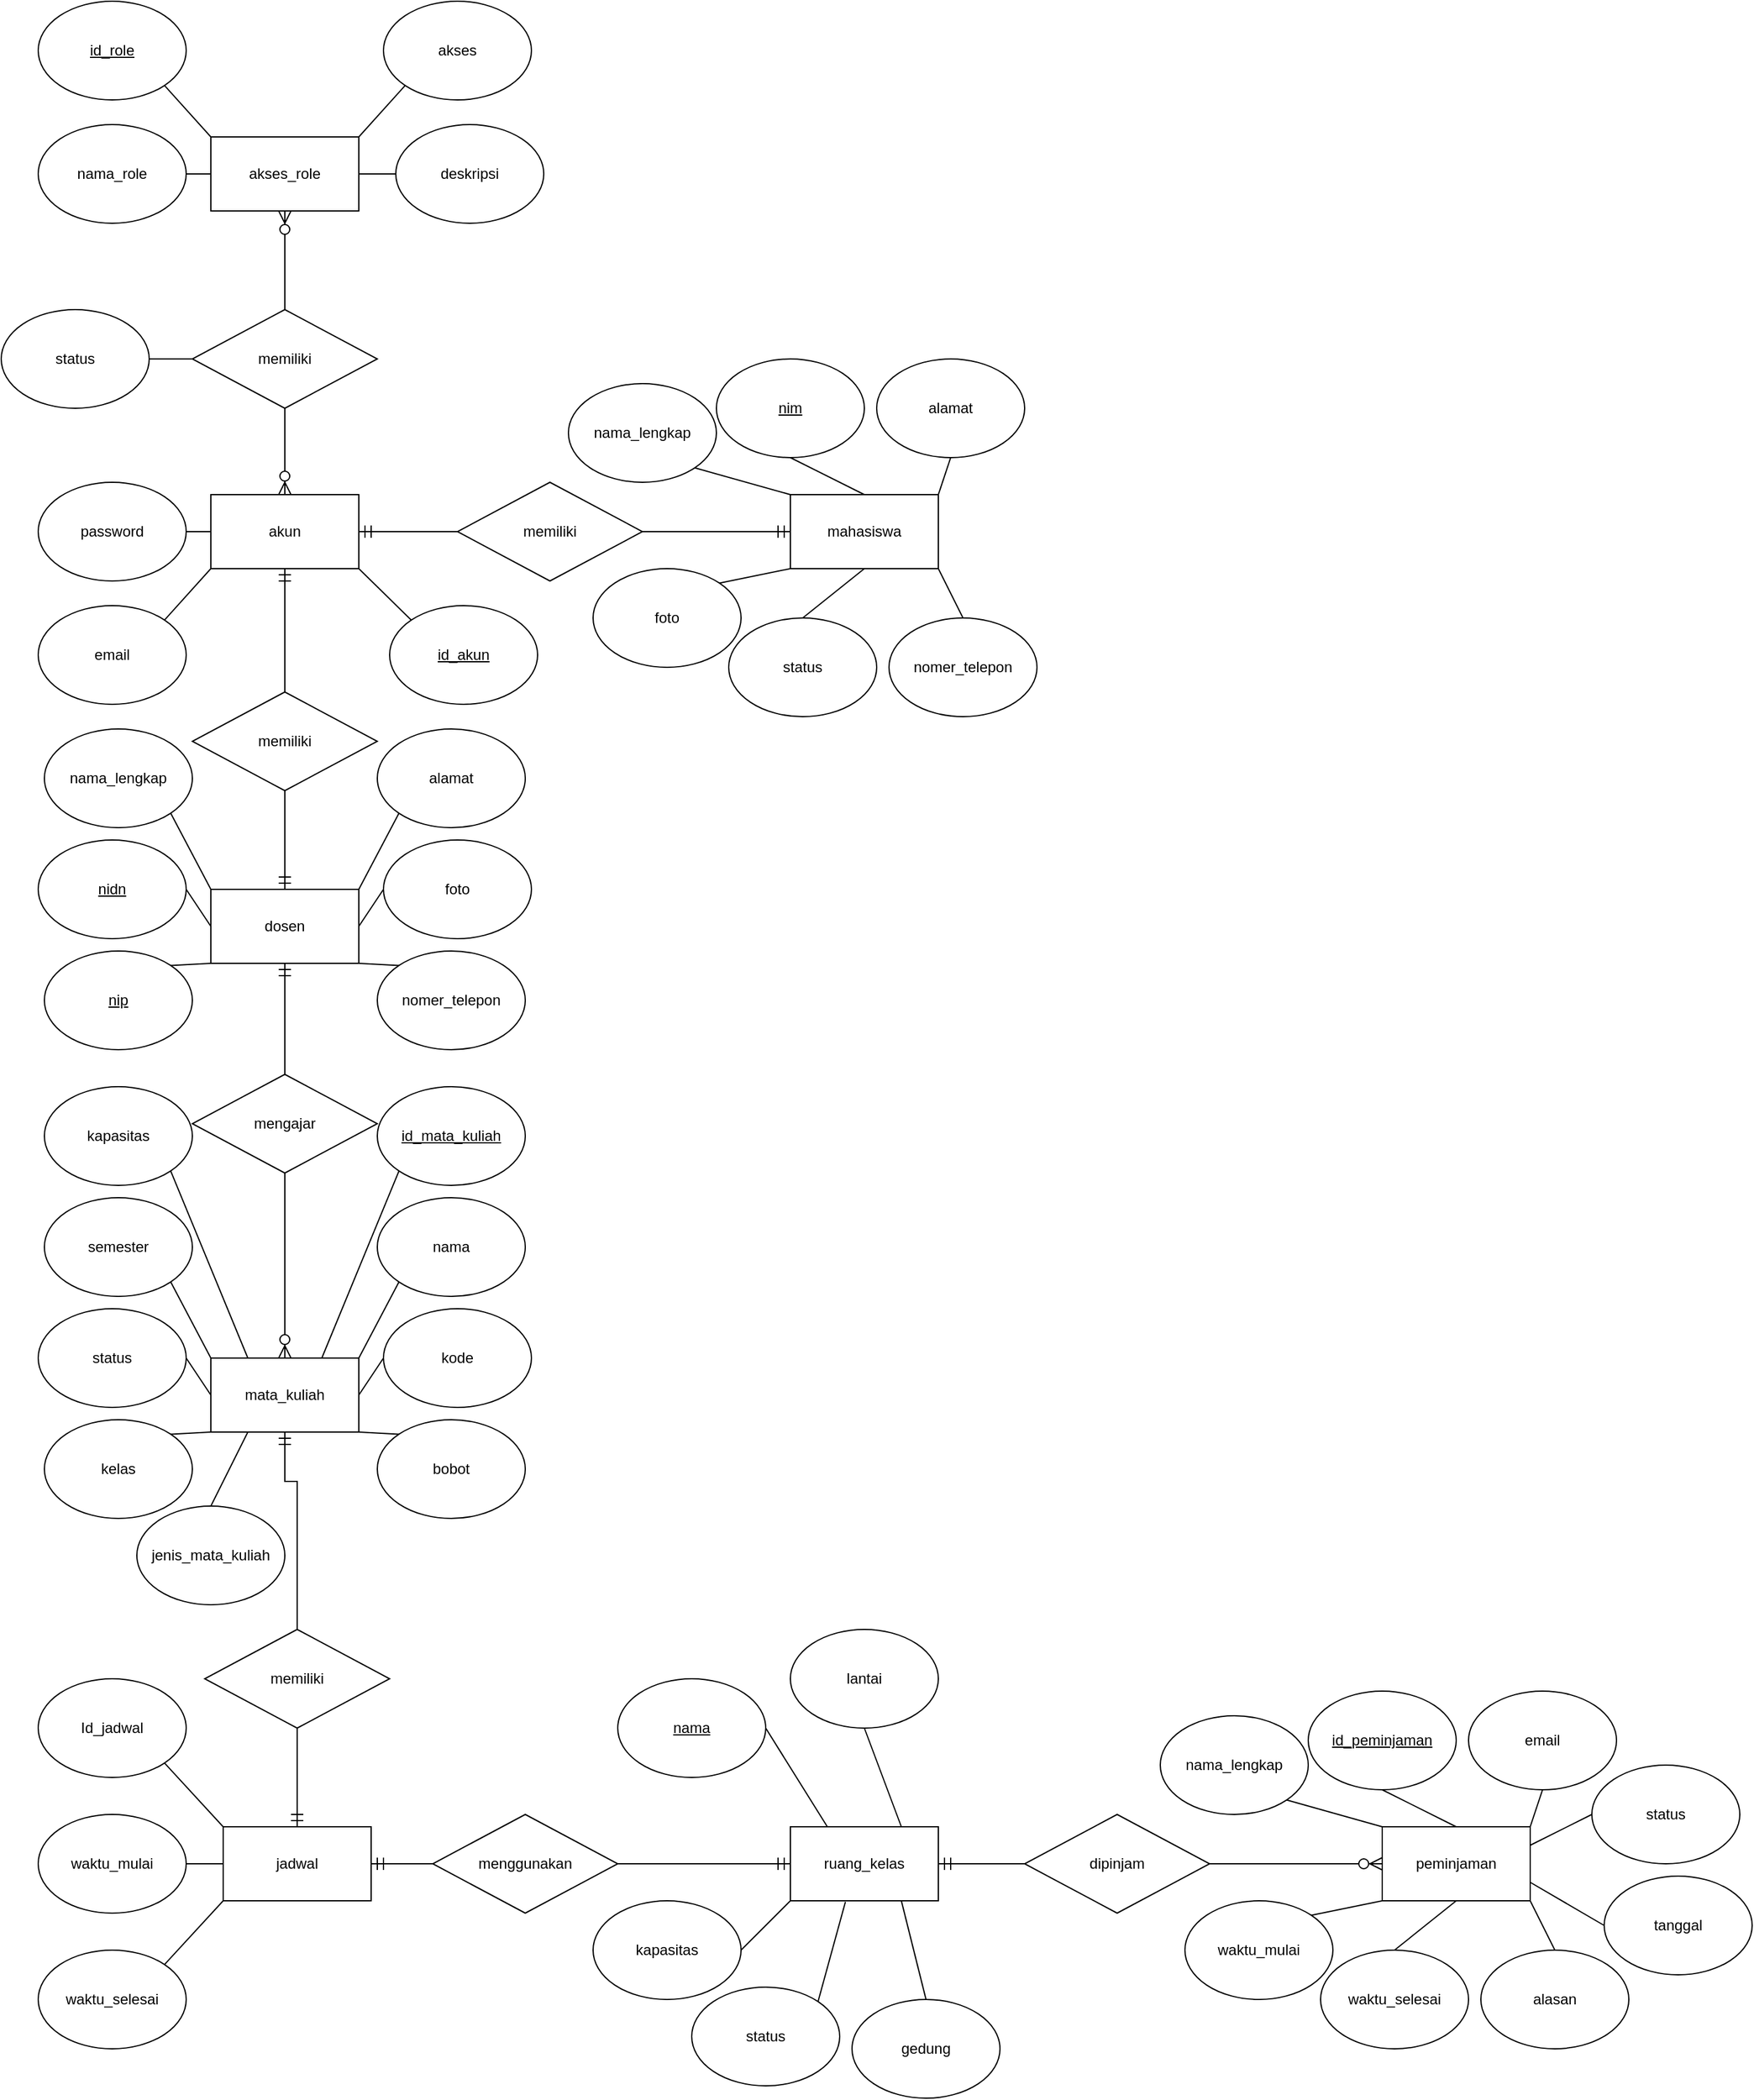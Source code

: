 <mxfile version="27.0.9">
  <diagram name="Page-1" id="ah0pVivvnwThw9HIi_1W">
    <mxGraphModel dx="1729" dy="2344" grid="1" gridSize="10" guides="1" tooltips="1" connect="1" arrows="1" fold="1" page="0" pageScale="1" pageWidth="850" pageHeight="1100" math="0" shadow="0">
      <root>
        <mxCell id="0" />
        <mxCell id="1" parent="0" />
        <mxCell id="9IvYGmQrCcLAdAYkgOve-2" value="akun" style="rounded=0;whiteSpace=wrap;html=1;" vertex="1" parent="1">
          <mxGeometry y="-120" width="120" height="60" as="geometry" />
        </mxCell>
        <mxCell id="9IvYGmQrCcLAdAYkgOve-3" value="email" style="ellipse;whiteSpace=wrap;html=1;" vertex="1" parent="1">
          <mxGeometry x="-140" y="-30" width="120" height="80" as="geometry" />
        </mxCell>
        <mxCell id="9IvYGmQrCcLAdAYkgOve-4" value="password" style="ellipse;whiteSpace=wrap;html=1;" vertex="1" parent="1">
          <mxGeometry x="-140" y="-130" width="120" height="80" as="geometry" />
        </mxCell>
        <mxCell id="9IvYGmQrCcLAdAYkgOve-7" value="" style="endArrow=none;html=1;rounded=0;fontSize=12;startSize=8;endSize=8;curved=1;entryX=1;entryY=0;entryDx=0;entryDy=0;exitX=0;exitY=1;exitDx=0;exitDy=0;" edge="1" parent="1" source="9IvYGmQrCcLAdAYkgOve-2" target="9IvYGmQrCcLAdAYkgOve-3">
          <mxGeometry width="50" height="50" relative="1" as="geometry">
            <mxPoint x="-110" y="-160" as="sourcePoint" />
            <mxPoint x="-60" y="-210" as="targetPoint" />
          </mxGeometry>
        </mxCell>
        <mxCell id="9IvYGmQrCcLAdAYkgOve-8" value="" style="endArrow=none;html=1;rounded=0;fontSize=12;startSize=8;endSize=8;curved=1;entryX=1;entryY=0.5;entryDx=0;entryDy=0;exitX=0;exitY=0.5;exitDx=0;exitDy=0;" edge="1" parent="1" source="9IvYGmQrCcLAdAYkgOve-2" target="9IvYGmQrCcLAdAYkgOve-4">
          <mxGeometry width="50" height="50" relative="1" as="geometry">
            <mxPoint x="70" y="-110" as="sourcePoint" />
            <mxPoint x="70" y="-150" as="targetPoint" />
          </mxGeometry>
        </mxCell>
        <mxCell id="9IvYGmQrCcLAdAYkgOve-13" value="mahasiswa" style="rounded=0;whiteSpace=wrap;html=1;" vertex="1" parent="1">
          <mxGeometry x="470" y="-120" width="120" height="60" as="geometry" />
        </mxCell>
        <mxCell id="9IvYGmQrCcLAdAYkgOve-14" value="&lt;u&gt;nim&lt;/u&gt;" style="ellipse;whiteSpace=wrap;html=1;" vertex="1" parent="1">
          <mxGeometry x="410" y="-230" width="120" height="80" as="geometry" />
        </mxCell>
        <mxCell id="9IvYGmQrCcLAdAYkgOve-16" value="" style="endArrow=none;html=1;rounded=0;fontSize=12;startSize=8;endSize=8;curved=1;entryX=0.5;entryY=1;entryDx=0;entryDy=0;exitX=0.5;exitY=0;exitDx=0;exitDy=0;" edge="1" source="9IvYGmQrCcLAdAYkgOve-13" target="9IvYGmQrCcLAdAYkgOve-14" parent="1">
          <mxGeometry width="50" height="50" relative="1" as="geometry">
            <mxPoint x="360" y="-160" as="sourcePoint" />
            <mxPoint x="410" y="-210" as="targetPoint" />
          </mxGeometry>
        </mxCell>
        <mxCell id="9IvYGmQrCcLAdAYkgOve-18" value="nama_lengkap" style="ellipse;whiteSpace=wrap;html=1;" vertex="1" parent="1">
          <mxGeometry x="290" y="-210" width="120" height="80" as="geometry" />
        </mxCell>
        <mxCell id="9IvYGmQrCcLAdAYkgOve-19" value="alamat" style="ellipse;whiteSpace=wrap;html=1;" vertex="1" parent="1">
          <mxGeometry x="540" y="-230" width="120" height="80" as="geometry" />
        </mxCell>
        <mxCell id="9IvYGmQrCcLAdAYkgOve-20" value="nomer_telepon" style="ellipse;whiteSpace=wrap;html=1;" vertex="1" parent="1">
          <mxGeometry x="550" y="-20" width="120" height="80" as="geometry" />
        </mxCell>
        <mxCell id="9IvYGmQrCcLAdAYkgOve-21" value="status" style="ellipse;whiteSpace=wrap;html=1;" vertex="1" parent="1">
          <mxGeometry x="420" y="-20" width="120" height="80" as="geometry" />
        </mxCell>
        <mxCell id="9IvYGmQrCcLAdAYkgOve-23" value="&lt;u&gt;id_akun&lt;/u&gt;" style="ellipse;whiteSpace=wrap;html=1;" vertex="1" parent="1">
          <mxGeometry x="145" y="-30" width="120" height="80" as="geometry" />
        </mxCell>
        <mxCell id="9IvYGmQrCcLAdAYkgOve-24" value="" style="endArrow=none;html=1;rounded=0;fontSize=12;startSize=8;endSize=8;curved=1;entryX=0;entryY=0;entryDx=0;entryDy=0;exitX=1;exitY=1;exitDx=0;exitDy=0;" edge="1" parent="1" source="9IvYGmQrCcLAdAYkgOve-2" target="9IvYGmQrCcLAdAYkgOve-23">
          <mxGeometry width="50" height="50" relative="1" as="geometry">
            <mxPoint x="10" y="-80" as="sourcePoint" />
            <mxPoint x="-20" y="-80" as="targetPoint" />
          </mxGeometry>
        </mxCell>
        <mxCell id="9IvYGmQrCcLAdAYkgOve-25" value="" style="endArrow=none;html=1;rounded=0;fontSize=12;startSize=8;endSize=8;curved=1;entryX=1;entryY=1;entryDx=0;entryDy=0;exitX=0;exitY=0;exitDx=0;exitDy=0;" edge="1" parent="1" source="9IvYGmQrCcLAdAYkgOve-13" target="9IvYGmQrCcLAdAYkgOve-18">
          <mxGeometry width="50" height="50" relative="1" as="geometry">
            <mxPoint x="540" y="-110" as="sourcePoint" />
            <mxPoint x="540" y="-140" as="targetPoint" />
          </mxGeometry>
        </mxCell>
        <mxCell id="9IvYGmQrCcLAdAYkgOve-26" value="" style="endArrow=none;html=1;rounded=0;fontSize=12;startSize=8;endSize=8;curved=1;entryX=0.5;entryY=1;entryDx=0;entryDy=0;exitX=1;exitY=0;exitDx=0;exitDy=0;" edge="1" parent="1" source="9IvYGmQrCcLAdAYkgOve-13" target="9IvYGmQrCcLAdAYkgOve-19">
          <mxGeometry width="50" height="50" relative="1" as="geometry">
            <mxPoint x="480" y="-110" as="sourcePoint" />
            <mxPoint x="442" y="-152" as="targetPoint" />
          </mxGeometry>
        </mxCell>
        <mxCell id="9IvYGmQrCcLAdAYkgOve-27" value="" style="endArrow=none;html=1;rounded=0;fontSize=12;startSize=8;endSize=8;curved=1;entryX=0.5;entryY=0;entryDx=0;entryDy=0;exitX=1;exitY=1;exitDx=0;exitDy=0;" edge="1" parent="1" source="9IvYGmQrCcLAdAYkgOve-13" target="9IvYGmQrCcLAdAYkgOve-20">
          <mxGeometry width="50" height="50" relative="1" as="geometry">
            <mxPoint x="600" y="-110" as="sourcePoint" />
            <mxPoint x="638" y="-152" as="targetPoint" />
          </mxGeometry>
        </mxCell>
        <mxCell id="9IvYGmQrCcLAdAYkgOve-28" value="" style="endArrow=none;html=1;rounded=0;fontSize=12;startSize=8;endSize=8;curved=1;entryX=0.5;entryY=0;entryDx=0;entryDy=0;exitX=0.5;exitY=1;exitDx=0;exitDy=0;" edge="1" parent="1" source="9IvYGmQrCcLAdAYkgOve-13" target="9IvYGmQrCcLAdAYkgOve-21">
          <mxGeometry width="50" height="50" relative="1" as="geometry">
            <mxPoint x="600" y="-50" as="sourcePoint" />
            <mxPoint x="638" y="-8" as="targetPoint" />
          </mxGeometry>
        </mxCell>
        <mxCell id="9IvYGmQrCcLAdAYkgOve-29" value="memiliki" style="rhombus;whiteSpace=wrap;html=1;" vertex="1" parent="1">
          <mxGeometry x="200" y="-130" width="150" height="80" as="geometry" />
        </mxCell>
        <mxCell id="9IvYGmQrCcLAdAYkgOve-30" value="" style="edgeStyle=entityRelationEdgeStyle;fontSize=12;html=1;endArrow=ERmandOne;rounded=0;startSize=8;endSize=8;curved=1;entryX=1;entryY=0.5;entryDx=0;entryDy=0;exitX=0;exitY=0.5;exitDx=0;exitDy=0;" edge="1" parent="1" source="9IvYGmQrCcLAdAYkgOve-29" target="9IvYGmQrCcLAdAYkgOve-2">
          <mxGeometry width="100" height="100" relative="1" as="geometry">
            <mxPoint x="180" y="150" as="sourcePoint" />
            <mxPoint x="280" y="50" as="targetPoint" />
          </mxGeometry>
        </mxCell>
        <mxCell id="9IvYGmQrCcLAdAYkgOve-31" value="" style="edgeStyle=entityRelationEdgeStyle;fontSize=12;html=1;endArrow=ERmandOne;rounded=0;startSize=8;endSize=8;curved=1;entryX=0;entryY=0.5;entryDx=0;entryDy=0;exitX=1;exitY=0.5;exitDx=0;exitDy=0;" edge="1" parent="1" source="9IvYGmQrCcLAdAYkgOve-29" target="9IvYGmQrCcLAdAYkgOve-13">
          <mxGeometry width="100" height="100" relative="1" as="geometry">
            <mxPoint x="380" y="-90" as="sourcePoint" />
            <mxPoint x="130" y="-80" as="targetPoint" />
          </mxGeometry>
        </mxCell>
        <mxCell id="9IvYGmQrCcLAdAYkgOve-32" value="dosen" style="rounded=0;whiteSpace=wrap;html=1;" vertex="1" parent="1">
          <mxGeometry y="200" width="120" height="60" as="geometry" />
        </mxCell>
        <mxCell id="9IvYGmQrCcLAdAYkgOve-33" value="&lt;u&gt;nip&lt;/u&gt;" style="ellipse;whiteSpace=wrap;html=1;" vertex="1" parent="1">
          <mxGeometry x="-135" y="250" width="120" height="80" as="geometry" />
        </mxCell>
        <mxCell id="9IvYGmQrCcLAdAYkgOve-34" value="" style="endArrow=none;html=1;rounded=0;fontSize=12;startSize=8;endSize=8;curved=1;entryX=1;entryY=0;entryDx=0;entryDy=0;exitX=0;exitY=1;exitDx=0;exitDy=0;" edge="1" source="9IvYGmQrCcLAdAYkgOve-32" target="9IvYGmQrCcLAdAYkgOve-33" parent="1">
          <mxGeometry width="50" height="50" relative="1" as="geometry">
            <mxPoint x="-110" y="160" as="sourcePoint" />
            <mxPoint x="-60" y="110" as="targetPoint" />
          </mxGeometry>
        </mxCell>
        <mxCell id="9IvYGmQrCcLAdAYkgOve-35" value="nama_lengkap" style="ellipse;whiteSpace=wrap;html=1;" vertex="1" parent="1">
          <mxGeometry x="-135" y="70" width="120" height="80" as="geometry" />
        </mxCell>
        <mxCell id="9IvYGmQrCcLAdAYkgOve-36" value="alamat" style="ellipse;whiteSpace=wrap;html=1;" vertex="1" parent="1">
          <mxGeometry x="135" y="70" width="120" height="80" as="geometry" />
        </mxCell>
        <mxCell id="9IvYGmQrCcLAdAYkgOve-37" value="nomer_telepon" style="ellipse;whiteSpace=wrap;html=1;" vertex="1" parent="1">
          <mxGeometry x="135" y="250" width="120" height="80" as="geometry" />
        </mxCell>
        <mxCell id="9IvYGmQrCcLAdAYkgOve-39" value="" style="endArrow=none;html=1;rounded=0;fontSize=12;startSize=8;endSize=8;curved=1;entryX=1;entryY=1;entryDx=0;entryDy=0;exitX=0;exitY=0;exitDx=0;exitDy=0;" edge="1" source="9IvYGmQrCcLAdAYkgOve-32" target="9IvYGmQrCcLAdAYkgOve-35" parent="1">
          <mxGeometry width="50" height="50" relative="1" as="geometry">
            <mxPoint x="70" y="210" as="sourcePoint" />
            <mxPoint x="70" y="180" as="targetPoint" />
          </mxGeometry>
        </mxCell>
        <mxCell id="9IvYGmQrCcLAdAYkgOve-40" value="" style="endArrow=none;html=1;rounded=0;fontSize=12;startSize=8;endSize=8;curved=1;entryX=0;entryY=1;entryDx=0;entryDy=0;exitX=1;exitY=0;exitDx=0;exitDy=0;" edge="1" source="9IvYGmQrCcLAdAYkgOve-32" target="9IvYGmQrCcLAdAYkgOve-36" parent="1">
          <mxGeometry width="50" height="50" relative="1" as="geometry">
            <mxPoint x="10" y="210" as="sourcePoint" />
            <mxPoint x="-28" y="168" as="targetPoint" />
          </mxGeometry>
        </mxCell>
        <mxCell id="9IvYGmQrCcLAdAYkgOve-41" value="" style="endArrow=none;html=1;rounded=0;fontSize=12;startSize=8;endSize=8;curved=1;entryX=0;entryY=0;entryDx=0;entryDy=0;exitX=1;exitY=1;exitDx=0;exitDy=0;" edge="1" source="9IvYGmQrCcLAdAYkgOve-32" target="9IvYGmQrCcLAdAYkgOve-37" parent="1">
          <mxGeometry width="50" height="50" relative="1" as="geometry">
            <mxPoint x="130" y="210" as="sourcePoint" />
            <mxPoint x="168" y="168" as="targetPoint" />
          </mxGeometry>
        </mxCell>
        <mxCell id="9IvYGmQrCcLAdAYkgOve-43" value="memiliki" style="rhombus;whiteSpace=wrap;html=1;" vertex="1" parent="1">
          <mxGeometry x="-15" y="40" width="150" height="80" as="geometry" />
        </mxCell>
        <mxCell id="9IvYGmQrCcLAdAYkgOve-45" value="" style="fontSize=12;html=1;endArrow=ERmandOne;rounded=0;startSize=8;endSize=8;entryX=0.5;entryY=0;entryDx=0;entryDy=0;" edge="1" parent="1" target="9IvYGmQrCcLAdAYkgOve-32">
          <mxGeometry width="100" height="100" relative="1" as="geometry">
            <mxPoint x="60" y="120" as="sourcePoint" />
            <mxPoint x="140" y="-130" as="targetPoint" />
          </mxGeometry>
        </mxCell>
        <mxCell id="9IvYGmQrCcLAdAYkgOve-46" value="" style="fontSize=12;html=1;endArrow=ERmandOne;rounded=0;startSize=8;endSize=8;entryX=0.5;entryY=1;entryDx=0;entryDy=0;exitX=0.5;exitY=0;exitDx=0;exitDy=0;" edge="1" parent="1" source="9IvYGmQrCcLAdAYkgOve-43" target="9IvYGmQrCcLAdAYkgOve-2">
          <mxGeometry width="100" height="100" relative="1" as="geometry">
            <mxPoint x="60" y="150" as="sourcePoint" />
            <mxPoint x="60" y="260" as="targetPoint" />
          </mxGeometry>
        </mxCell>
        <mxCell id="9IvYGmQrCcLAdAYkgOve-47" value="foto" style="ellipse;whiteSpace=wrap;html=1;" vertex="1" parent="1">
          <mxGeometry x="310" y="-60" width="120" height="80" as="geometry" />
        </mxCell>
        <mxCell id="9IvYGmQrCcLAdAYkgOve-48" value="" style="endArrow=none;html=1;rounded=0;fontSize=12;startSize=8;endSize=8;curved=1;entryX=1;entryY=0;entryDx=0;entryDy=0;exitX=0;exitY=1;exitDx=0;exitDy=0;" edge="1" parent="1" source="9IvYGmQrCcLAdAYkgOve-13" target="9IvYGmQrCcLAdAYkgOve-47">
          <mxGeometry width="50" height="50" relative="1" as="geometry">
            <mxPoint x="480" y="-110" as="sourcePoint" />
            <mxPoint x="442" y="-152" as="targetPoint" />
          </mxGeometry>
        </mxCell>
        <mxCell id="9IvYGmQrCcLAdAYkgOve-49" value="&lt;u&gt;nidn&lt;/u&gt;" style="ellipse;whiteSpace=wrap;html=1;" vertex="1" parent="1">
          <mxGeometry x="-140" y="160" width="120" height="80" as="geometry" />
        </mxCell>
        <mxCell id="9IvYGmQrCcLAdAYkgOve-50" value="" style="endArrow=none;html=1;rounded=0;fontSize=12;startSize=8;endSize=8;curved=1;entryX=1;entryY=0.5;entryDx=0;entryDy=0;exitX=0;exitY=0.5;exitDx=0;exitDy=0;" edge="1" parent="1" source="9IvYGmQrCcLAdAYkgOve-32" target="9IvYGmQrCcLAdAYkgOve-49">
          <mxGeometry width="50" height="50" relative="1" as="geometry">
            <mxPoint x="10" y="210" as="sourcePoint" />
            <mxPoint x="-38" y="168" as="targetPoint" />
          </mxGeometry>
        </mxCell>
        <mxCell id="9IvYGmQrCcLAdAYkgOve-51" value="foto" style="ellipse;whiteSpace=wrap;html=1;" vertex="1" parent="1">
          <mxGeometry x="140" y="160" width="120" height="80" as="geometry" />
        </mxCell>
        <mxCell id="9IvYGmQrCcLAdAYkgOve-52" value="" style="endArrow=none;html=1;rounded=0;fontSize=12;startSize=8;endSize=8;curved=1;entryX=0;entryY=0.5;entryDx=0;entryDy=0;exitX=1;exitY=0.5;exitDx=0;exitDy=0;" edge="1" parent="1" source="9IvYGmQrCcLAdAYkgOve-32" target="9IvYGmQrCcLAdAYkgOve-51">
          <mxGeometry width="50" height="50" relative="1" as="geometry">
            <mxPoint x="130" y="210" as="sourcePoint" />
            <mxPoint x="178" y="168" as="targetPoint" />
          </mxGeometry>
        </mxCell>
        <mxCell id="9IvYGmQrCcLAdAYkgOve-54" value="mata_kuliah" style="rounded=0;whiteSpace=wrap;html=1;" vertex="1" parent="1">
          <mxGeometry y="580" width="120" height="60" as="geometry" />
        </mxCell>
        <mxCell id="9IvYGmQrCcLAdAYkgOve-57" value="semester" style="ellipse;whiteSpace=wrap;html=1;" vertex="1" parent="1">
          <mxGeometry x="-135" y="450" width="120" height="80" as="geometry" />
        </mxCell>
        <mxCell id="9IvYGmQrCcLAdAYkgOve-58" value="nama" style="ellipse;whiteSpace=wrap;html=1;" vertex="1" parent="1">
          <mxGeometry x="135" y="450" width="120" height="80" as="geometry" />
        </mxCell>
        <mxCell id="9IvYGmQrCcLAdAYkgOve-59" value="bobot" style="ellipse;whiteSpace=wrap;html=1;" vertex="1" parent="1">
          <mxGeometry x="135" y="630" width="120" height="80" as="geometry" />
        </mxCell>
        <mxCell id="9IvYGmQrCcLAdAYkgOve-60" value="kapasitas" style="ellipse;whiteSpace=wrap;html=1;" vertex="1" parent="1">
          <mxGeometry x="-135" y="360" width="120" height="80" as="geometry" />
        </mxCell>
        <mxCell id="9IvYGmQrCcLAdAYkgOve-61" value="" style="endArrow=none;html=1;rounded=0;fontSize=12;startSize=8;endSize=8;curved=1;entryX=1;entryY=1;entryDx=0;entryDy=0;exitX=0;exitY=0;exitDx=0;exitDy=0;" edge="1" source="9IvYGmQrCcLAdAYkgOve-54" target="9IvYGmQrCcLAdAYkgOve-57" parent="1">
          <mxGeometry width="50" height="50" relative="1" as="geometry">
            <mxPoint x="70" y="590" as="sourcePoint" />
            <mxPoint x="70" y="560" as="targetPoint" />
          </mxGeometry>
        </mxCell>
        <mxCell id="9IvYGmQrCcLAdAYkgOve-62" value="" style="endArrow=none;html=1;rounded=0;fontSize=12;startSize=8;endSize=8;curved=1;entryX=0;entryY=1;entryDx=0;entryDy=0;exitX=1;exitY=0;exitDx=0;exitDy=0;" edge="1" source="9IvYGmQrCcLAdAYkgOve-54" target="9IvYGmQrCcLAdAYkgOve-58" parent="1">
          <mxGeometry width="50" height="50" relative="1" as="geometry">
            <mxPoint x="10" y="590" as="sourcePoint" />
            <mxPoint x="-28" y="548" as="targetPoint" />
          </mxGeometry>
        </mxCell>
        <mxCell id="9IvYGmQrCcLAdAYkgOve-63" value="" style="endArrow=none;html=1;rounded=0;fontSize=12;startSize=8;endSize=8;curved=1;entryX=0;entryY=0;entryDx=0;entryDy=0;exitX=1;exitY=1;exitDx=0;exitDy=0;" edge="1" source="9IvYGmQrCcLAdAYkgOve-54" target="9IvYGmQrCcLAdAYkgOve-59" parent="1">
          <mxGeometry width="50" height="50" relative="1" as="geometry">
            <mxPoint x="130" y="590" as="sourcePoint" />
            <mxPoint x="168" y="548" as="targetPoint" />
          </mxGeometry>
        </mxCell>
        <mxCell id="9IvYGmQrCcLAdAYkgOve-64" value="" style="endArrow=none;html=1;rounded=0;fontSize=12;startSize=8;endSize=8;curved=1;entryX=1;entryY=1;entryDx=0;entryDy=0;exitX=0.25;exitY=0;exitDx=0;exitDy=0;" edge="1" source="9IvYGmQrCcLAdAYkgOve-54" target="9IvYGmQrCcLAdAYkgOve-60" parent="1">
          <mxGeometry width="50" height="50" relative="1" as="geometry">
            <mxPoint x="130" y="610" as="sourcePoint" />
            <mxPoint x="168" y="652" as="targetPoint" />
          </mxGeometry>
        </mxCell>
        <mxCell id="9IvYGmQrCcLAdAYkgOve-65" value="mengajar" style="rhombus;whiteSpace=wrap;html=1;" vertex="1" parent="1">
          <mxGeometry x="-15" y="350" width="150" height="80" as="geometry" />
        </mxCell>
        <mxCell id="9IvYGmQrCcLAdAYkgOve-66" value="" style="fontSize=12;html=1;endArrow=ERmandOne;rounded=0;startSize=8;endSize=8;entryX=0.5;entryY=1;entryDx=0;entryDy=0;" edge="1" target="9IvYGmQrCcLAdAYkgOve-32" parent="1">
          <mxGeometry width="100" height="100" relative="1" as="geometry">
            <mxPoint x="60" y="350" as="sourcePoint" />
            <mxPoint x="140" y="280" as="targetPoint" />
          </mxGeometry>
        </mxCell>
        <mxCell id="9IvYGmQrCcLAdAYkgOve-67" value="status" style="ellipse;whiteSpace=wrap;html=1;" vertex="1" parent="1">
          <mxGeometry x="-140" y="540" width="120" height="80" as="geometry" />
        </mxCell>
        <mxCell id="9IvYGmQrCcLAdAYkgOve-68" value="" style="endArrow=none;html=1;rounded=0;fontSize=12;startSize=8;endSize=8;curved=1;entryX=1;entryY=0.5;entryDx=0;entryDy=0;exitX=0;exitY=0.5;exitDx=0;exitDy=0;" edge="1" source="9IvYGmQrCcLAdAYkgOve-54" target="9IvYGmQrCcLAdAYkgOve-67" parent="1">
          <mxGeometry width="50" height="50" relative="1" as="geometry">
            <mxPoint x="10" y="590" as="sourcePoint" />
            <mxPoint x="-38" y="548" as="targetPoint" />
          </mxGeometry>
        </mxCell>
        <mxCell id="9IvYGmQrCcLAdAYkgOve-69" value="kode" style="ellipse;whiteSpace=wrap;html=1;" vertex="1" parent="1">
          <mxGeometry x="140" y="540" width="120" height="80" as="geometry" />
        </mxCell>
        <mxCell id="9IvYGmQrCcLAdAYkgOve-70" value="" style="endArrow=none;html=1;rounded=0;fontSize=12;startSize=8;endSize=8;curved=1;entryX=0;entryY=0.5;entryDx=0;entryDy=0;exitX=1;exitY=0.5;exitDx=0;exitDy=0;" edge="1" source="9IvYGmQrCcLAdAYkgOve-54" target="9IvYGmQrCcLAdAYkgOve-69" parent="1">
          <mxGeometry width="50" height="50" relative="1" as="geometry">
            <mxPoint x="130" y="590" as="sourcePoint" />
            <mxPoint x="178" y="548" as="targetPoint" />
          </mxGeometry>
        </mxCell>
        <mxCell id="9IvYGmQrCcLAdAYkgOve-71" value="" style="fontSize=12;html=1;endArrow=ERzeroToMany;endFill=1;rounded=0;startSize=8;endSize=8;entryX=0.5;entryY=0;entryDx=0;entryDy=0;" edge="1" parent="1" target="9IvYGmQrCcLAdAYkgOve-54">
          <mxGeometry width="100" height="100" relative="1" as="geometry">
            <mxPoint x="60" y="430" as="sourcePoint" />
            <mxPoint x="250" y="380" as="targetPoint" />
          </mxGeometry>
        </mxCell>
        <mxCell id="9IvYGmQrCcLAdAYkgOve-72" value="&lt;u&gt;id_mata_kuliah&lt;/u&gt;" style="ellipse;whiteSpace=wrap;html=1;" vertex="1" parent="1">
          <mxGeometry x="135" y="360" width="120" height="80" as="geometry" />
        </mxCell>
        <mxCell id="9IvYGmQrCcLAdAYkgOve-73" value="" style="endArrow=none;html=1;rounded=0;fontSize=12;startSize=8;endSize=8;curved=1;entryX=0;entryY=1;entryDx=0;entryDy=0;exitX=0.75;exitY=0;exitDx=0;exitDy=0;" edge="1" parent="1" source="9IvYGmQrCcLAdAYkgOve-54" target="9IvYGmQrCcLAdAYkgOve-72">
          <mxGeometry width="50" height="50" relative="1" as="geometry">
            <mxPoint x="40" y="590" as="sourcePoint" />
            <mxPoint x="-23" y="438" as="targetPoint" />
          </mxGeometry>
        </mxCell>
        <mxCell id="9IvYGmQrCcLAdAYkgOve-74" value="kelas" style="ellipse;whiteSpace=wrap;html=1;" vertex="1" parent="1">
          <mxGeometry x="-135" y="630" width="120" height="80" as="geometry" />
        </mxCell>
        <mxCell id="9IvYGmQrCcLAdAYkgOve-75" value="" style="endArrow=none;html=1;rounded=0;fontSize=12;startSize=8;endSize=8;curved=1;entryX=1;entryY=0;entryDx=0;entryDy=0;exitX=0;exitY=1;exitDx=0;exitDy=0;" edge="1" parent="1" source="9IvYGmQrCcLAdAYkgOve-54" target="9IvYGmQrCcLAdAYkgOve-74">
          <mxGeometry width="50" height="50" relative="1" as="geometry">
            <mxPoint x="10" y="620" as="sourcePoint" />
            <mxPoint x="-10" y="590" as="targetPoint" />
          </mxGeometry>
        </mxCell>
        <mxCell id="9IvYGmQrCcLAdAYkgOve-76" value="jenis_mata_kuliah" style="ellipse;whiteSpace=wrap;html=1;" vertex="1" parent="1">
          <mxGeometry x="-60" y="700" width="120" height="80" as="geometry" />
        </mxCell>
        <mxCell id="9IvYGmQrCcLAdAYkgOve-77" value="" style="endArrow=none;html=1;rounded=0;fontSize=12;startSize=8;endSize=8;curved=1;entryX=0.5;entryY=0;entryDx=0;entryDy=0;exitX=0.25;exitY=1;exitDx=0;exitDy=0;" edge="1" parent="1" source="9IvYGmQrCcLAdAYkgOve-54" target="9IvYGmQrCcLAdAYkgOve-76">
          <mxGeometry width="50" height="50" relative="1" as="geometry">
            <mxPoint x="10" y="650" as="sourcePoint" />
            <mxPoint x="-23" y="652" as="targetPoint" />
          </mxGeometry>
        </mxCell>
        <mxCell id="9IvYGmQrCcLAdAYkgOve-78" value="ruang_kelas" style="rounded=0;whiteSpace=wrap;html=1;" vertex="1" parent="1">
          <mxGeometry x="470" y="960" width="120" height="60" as="geometry" />
        </mxCell>
        <mxCell id="9IvYGmQrCcLAdAYkgOve-79" value="gedung" style="ellipse;whiteSpace=wrap;html=1;" vertex="1" parent="1">
          <mxGeometry x="520" y="1100" width="120" height="80" as="geometry" />
        </mxCell>
        <mxCell id="9IvYGmQrCcLAdAYkgOve-80" value="lantai" style="ellipse;whiteSpace=wrap;html=1;" vertex="1" parent="1">
          <mxGeometry x="470" y="800" width="120" height="80" as="geometry" />
        </mxCell>
        <mxCell id="9IvYGmQrCcLAdAYkgOve-81" value="" style="endArrow=none;html=1;rounded=0;fontSize=12;startSize=8;endSize=8;curved=1;entryX=0.5;entryY=0;entryDx=0;entryDy=0;exitX=0.75;exitY=1;exitDx=0;exitDy=0;" edge="1" source="9IvYGmQrCcLAdAYkgOve-78" target="9IvYGmQrCcLAdAYkgOve-79" parent="1">
          <mxGeometry width="50" height="50" relative="1" as="geometry">
            <mxPoint x="530" y="1020" as="sourcePoint" />
            <mxPoint x="530" y="1160" as="targetPoint" />
          </mxGeometry>
        </mxCell>
        <mxCell id="9IvYGmQrCcLAdAYkgOve-82" value="" style="endArrow=none;html=1;rounded=0;fontSize=12;startSize=8;endSize=8;curved=1;entryX=0.5;entryY=1;entryDx=0;entryDy=0;exitX=0.75;exitY=0;exitDx=0;exitDy=0;" edge="1" source="9IvYGmQrCcLAdAYkgOve-78" target="9IvYGmQrCcLAdAYkgOve-80" parent="1">
          <mxGeometry width="50" height="50" relative="1" as="geometry">
            <mxPoint x="540" y="970" as="sourcePoint" />
            <mxPoint x="540" y="930" as="targetPoint" />
          </mxGeometry>
        </mxCell>
        <mxCell id="9IvYGmQrCcLAdAYkgOve-83" value="&lt;u&gt;nama&lt;/u&gt;" style="ellipse;whiteSpace=wrap;html=1;" vertex="1" parent="1">
          <mxGeometry x="330" y="840" width="120" height="80" as="geometry" />
        </mxCell>
        <mxCell id="9IvYGmQrCcLAdAYkgOve-84" value="" style="endArrow=none;html=1;rounded=0;fontSize=12;startSize=8;endSize=8;curved=1;entryX=1;entryY=0.5;entryDx=0;entryDy=0;exitX=0.25;exitY=0;exitDx=0;exitDy=0;" edge="1" source="9IvYGmQrCcLAdAYkgOve-78" target="9IvYGmQrCcLAdAYkgOve-83" parent="1">
          <mxGeometry width="50" height="50" relative="1" as="geometry">
            <mxPoint x="480" y="1000" as="sourcePoint" />
            <mxPoint x="450" y="1000" as="targetPoint" />
          </mxGeometry>
        </mxCell>
        <mxCell id="9IvYGmQrCcLAdAYkgOve-85" value="kapasitas" style="ellipse;whiteSpace=wrap;html=1;" vertex="1" parent="1">
          <mxGeometry x="310" y="1020" width="120" height="80" as="geometry" />
        </mxCell>
        <mxCell id="9IvYGmQrCcLAdAYkgOve-86" value="status" style="ellipse;whiteSpace=wrap;html=1;" vertex="1" parent="1">
          <mxGeometry x="390" y="1090" width="120" height="80" as="geometry" />
        </mxCell>
        <mxCell id="9IvYGmQrCcLAdAYkgOve-87" value="" style="endArrow=none;html=1;rounded=0;fontSize=12;startSize=8;endSize=8;curved=1;entryX=1;entryY=0.5;entryDx=0;entryDy=0;exitX=0;exitY=1;exitDx=0;exitDy=0;" edge="1" parent="1" source="9IvYGmQrCcLAdAYkgOve-78" target="9IvYGmQrCcLAdAYkgOve-85">
          <mxGeometry width="50" height="50" relative="1" as="geometry">
            <mxPoint x="480" y="1000" as="sourcePoint" />
            <mxPoint x="450" y="1000" as="targetPoint" />
          </mxGeometry>
        </mxCell>
        <mxCell id="9IvYGmQrCcLAdAYkgOve-88" value="" style="endArrow=none;html=1;rounded=0;fontSize=12;startSize=8;endSize=8;entryX=1;entryY=0;entryDx=0;entryDy=0;exitX=0.372;exitY=1.015;exitDx=0;exitDy=0;exitPerimeter=0;" edge="1" parent="1" source="9IvYGmQrCcLAdAYkgOve-78" target="9IvYGmQrCcLAdAYkgOve-86">
          <mxGeometry width="50" height="50" relative="1" as="geometry">
            <mxPoint x="480" y="1030" as="sourcePoint" />
            <mxPoint x="432" y="1082" as="targetPoint" />
          </mxGeometry>
        </mxCell>
        <mxCell id="9IvYGmQrCcLAdAYkgOve-89" value="jadwal" style="rounded=0;whiteSpace=wrap;html=1;" vertex="1" parent="1">
          <mxGeometry x="10" y="960" width="120" height="60" as="geometry" />
        </mxCell>
        <mxCell id="9IvYGmQrCcLAdAYkgOve-91" value="waktu_mulai" style="ellipse;whiteSpace=wrap;html=1;" vertex="1" parent="1">
          <mxGeometry x="-140" y="950" width="120" height="80" as="geometry" />
        </mxCell>
        <mxCell id="9IvYGmQrCcLAdAYkgOve-93" value="" style="endArrow=none;html=1;rounded=0;fontSize=12;startSize=8;endSize=8;curved=1;entryX=1;entryY=0.5;entryDx=0;entryDy=0;exitX=0;exitY=0.5;exitDx=0;exitDy=0;" edge="1" source="9IvYGmQrCcLAdAYkgOve-89" target="9IvYGmQrCcLAdAYkgOve-91" parent="1">
          <mxGeometry width="50" height="50" relative="1" as="geometry">
            <mxPoint x="80" y="970" as="sourcePoint" />
            <mxPoint x="80" y="930" as="targetPoint" />
          </mxGeometry>
        </mxCell>
        <mxCell id="9IvYGmQrCcLAdAYkgOve-94" value="Id_jadwal" style="ellipse;whiteSpace=wrap;html=1;" vertex="1" parent="1">
          <mxGeometry x="-140" y="840" width="120" height="80" as="geometry" />
        </mxCell>
        <mxCell id="9IvYGmQrCcLAdAYkgOve-95" value="" style="endArrow=none;html=1;rounded=0;fontSize=12;startSize=8;endSize=8;curved=1;entryX=1;entryY=1;entryDx=0;entryDy=0;exitX=0;exitY=0;exitDx=0;exitDy=0;" edge="1" source="9IvYGmQrCcLAdAYkgOve-89" target="9IvYGmQrCcLAdAYkgOve-94" parent="1">
          <mxGeometry width="50" height="50" relative="1" as="geometry">
            <mxPoint x="20" y="1000" as="sourcePoint" />
            <mxPoint x="-10" y="1000" as="targetPoint" />
          </mxGeometry>
        </mxCell>
        <mxCell id="9IvYGmQrCcLAdAYkgOve-96" value="waktu_selesai" style="ellipse;whiteSpace=wrap;html=1;" vertex="1" parent="1">
          <mxGeometry x="-140" y="1060" width="120" height="80" as="geometry" />
        </mxCell>
        <mxCell id="9IvYGmQrCcLAdAYkgOve-98" value="" style="endArrow=none;html=1;rounded=0;fontSize=12;startSize=8;endSize=8;curved=1;entryX=1;entryY=0;entryDx=0;entryDy=0;exitX=0;exitY=1;exitDx=0;exitDy=0;" edge="1" source="9IvYGmQrCcLAdAYkgOve-89" target="9IvYGmQrCcLAdAYkgOve-96" parent="1">
          <mxGeometry width="50" height="50" relative="1" as="geometry">
            <mxPoint x="20" y="1000" as="sourcePoint" />
            <mxPoint x="-10" y="1000" as="targetPoint" />
          </mxGeometry>
        </mxCell>
        <mxCell id="9IvYGmQrCcLAdAYkgOve-102" value="memiliki" style="rhombus;whiteSpace=wrap;html=1;" vertex="1" parent="1">
          <mxGeometry x="-5" y="800" width="150" height="80" as="geometry" />
        </mxCell>
        <mxCell id="9IvYGmQrCcLAdAYkgOve-103" value="" style="fontSize=12;html=1;endArrow=ERmandOne;rounded=0;startSize=8;endSize=8;entryX=0.5;entryY=1;entryDx=0;entryDy=0;exitX=0.5;exitY=0;exitDx=0;exitDy=0;edgeStyle=orthogonalEdgeStyle;" edge="1" parent="1" source="9IvYGmQrCcLAdAYkgOve-102" target="9IvYGmQrCcLAdAYkgOve-54">
          <mxGeometry width="100" height="100" relative="1" as="geometry">
            <mxPoint x="70" y="360" as="sourcePoint" />
            <mxPoint x="70" y="270" as="targetPoint" />
            <Array as="points">
              <mxPoint x="70" y="680" />
              <mxPoint x="60" y="680" />
            </Array>
          </mxGeometry>
        </mxCell>
        <mxCell id="9IvYGmQrCcLAdAYkgOve-104" value="" style="fontSize=12;html=1;endArrow=ERmandOne;rounded=0;startSize=8;endSize=8;entryX=0.5;entryY=0;entryDx=0;entryDy=0;edgeStyle=orthogonalEdgeStyle;" edge="1" parent="1" target="9IvYGmQrCcLAdAYkgOve-89">
          <mxGeometry width="100" height="100" relative="1" as="geometry">
            <mxPoint x="70" y="880" as="sourcePoint" />
            <mxPoint x="70" y="650" as="targetPoint" />
            <Array as="points">
              <mxPoint x="70" y="890" />
              <mxPoint x="70" y="890" />
            </Array>
          </mxGeometry>
        </mxCell>
        <mxCell id="9IvYGmQrCcLAdAYkgOve-105" value="menggunakan" style="rhombus;whiteSpace=wrap;html=1;" vertex="1" parent="1">
          <mxGeometry x="180" y="950" width="150" height="80" as="geometry" />
        </mxCell>
        <mxCell id="9IvYGmQrCcLAdAYkgOve-106" value="" style="fontSize=12;html=1;endArrow=ERmandOne;rounded=0;startSize=8;endSize=8;edgeStyle=orthogonalEdgeStyle;exitX=0;exitY=0.5;exitDx=0;exitDy=0;entryX=1;entryY=0.5;entryDx=0;entryDy=0;" edge="1" parent="1" source="9IvYGmQrCcLAdAYkgOve-105" target="9IvYGmQrCcLAdAYkgOve-89">
          <mxGeometry width="100" height="100" relative="1" as="geometry">
            <mxPoint x="80" y="890" as="sourcePoint" />
            <mxPoint x="70" y="1110" as="targetPoint" />
            <Array as="points">
              <mxPoint x="150" y="990" />
              <mxPoint x="150" y="990" />
            </Array>
          </mxGeometry>
        </mxCell>
        <mxCell id="9IvYGmQrCcLAdAYkgOve-107" value="" style="fontSize=12;html=1;endArrow=ERmandOne;rounded=0;startSize=8;endSize=8;edgeStyle=orthogonalEdgeStyle;entryX=0;entryY=0.5;entryDx=0;entryDy=0;" edge="1" parent="1" target="9IvYGmQrCcLAdAYkgOve-78">
          <mxGeometry width="100" height="100" relative="1" as="geometry">
            <mxPoint x="330" y="990" as="sourcePoint" />
            <mxPoint x="380" y="1010" as="targetPoint" />
            <Array as="points">
              <mxPoint x="330" y="990" />
            </Array>
          </mxGeometry>
        </mxCell>
        <mxCell id="9IvYGmQrCcLAdAYkgOve-108" value="dipinjam" style="rhombus;whiteSpace=wrap;html=1;" vertex="1" parent="1">
          <mxGeometry x="660" y="950" width="150" height="80" as="geometry" />
        </mxCell>
        <mxCell id="9IvYGmQrCcLAdAYkgOve-110" value="" style="fontSize=12;html=1;endArrow=ERzeroToMany;endFill=1;rounded=0;startSize=8;endSize=8;entryX=0;entryY=0.5;entryDx=0;entryDy=0;exitX=1;exitY=0.5;exitDx=0;exitDy=0;" edge="1" parent="1" source="9IvYGmQrCcLAdAYkgOve-108" target="9IvYGmQrCcLAdAYkgOve-111">
          <mxGeometry width="100" height="100" relative="1" as="geometry">
            <mxPoint x="840" y="990" as="sourcePoint" />
            <mxPoint x="902.222" y="990" as="targetPoint" />
          </mxGeometry>
        </mxCell>
        <mxCell id="9IvYGmQrCcLAdAYkgOve-111" value="peminjaman" style="rounded=0;whiteSpace=wrap;html=1;" vertex="1" parent="1">
          <mxGeometry x="950" y="960" width="120" height="60" as="geometry" />
        </mxCell>
        <mxCell id="9IvYGmQrCcLAdAYkgOve-112" value="&lt;u&gt;id_peminjaman&lt;/u&gt;" style="ellipse;whiteSpace=wrap;html=1;" vertex="1" parent="1">
          <mxGeometry x="890" y="850" width="120" height="80" as="geometry" />
        </mxCell>
        <mxCell id="9IvYGmQrCcLAdAYkgOve-113" value="" style="endArrow=none;html=1;rounded=0;fontSize=12;startSize=8;endSize=8;curved=1;entryX=0.5;entryY=1;entryDx=0;entryDy=0;exitX=0.5;exitY=0;exitDx=0;exitDy=0;" edge="1" source="9IvYGmQrCcLAdAYkgOve-111" target="9IvYGmQrCcLAdAYkgOve-112" parent="1">
          <mxGeometry width="50" height="50" relative="1" as="geometry">
            <mxPoint x="840" y="920" as="sourcePoint" />
            <mxPoint x="890" y="870" as="targetPoint" />
          </mxGeometry>
        </mxCell>
        <mxCell id="9IvYGmQrCcLAdAYkgOve-114" value="nama_lengkap" style="ellipse;whiteSpace=wrap;html=1;" vertex="1" parent="1">
          <mxGeometry x="770" y="870" width="120" height="80" as="geometry" />
        </mxCell>
        <mxCell id="9IvYGmQrCcLAdAYkgOve-115" value="email" style="ellipse;whiteSpace=wrap;html=1;" vertex="1" parent="1">
          <mxGeometry x="1020" y="850" width="120" height="80" as="geometry" />
        </mxCell>
        <mxCell id="9IvYGmQrCcLAdAYkgOve-116" value="alasan" style="ellipse;whiteSpace=wrap;html=1;" vertex="1" parent="1">
          <mxGeometry x="1030" y="1060" width="120" height="80" as="geometry" />
        </mxCell>
        <mxCell id="9IvYGmQrCcLAdAYkgOve-117" value="waktu_selesai" style="ellipse;whiteSpace=wrap;html=1;" vertex="1" parent="1">
          <mxGeometry x="900" y="1060" width="120" height="80" as="geometry" />
        </mxCell>
        <mxCell id="9IvYGmQrCcLAdAYkgOve-118" value="" style="endArrow=none;html=1;rounded=0;fontSize=12;startSize=8;endSize=8;curved=1;entryX=1;entryY=1;entryDx=0;entryDy=0;exitX=0;exitY=0;exitDx=0;exitDy=0;" edge="1" source="9IvYGmQrCcLAdAYkgOve-111" target="9IvYGmQrCcLAdAYkgOve-114" parent="1">
          <mxGeometry width="50" height="50" relative="1" as="geometry">
            <mxPoint x="1020" y="970" as="sourcePoint" />
            <mxPoint x="1020" y="940" as="targetPoint" />
          </mxGeometry>
        </mxCell>
        <mxCell id="9IvYGmQrCcLAdAYkgOve-119" value="" style="endArrow=none;html=1;rounded=0;fontSize=12;startSize=8;endSize=8;curved=1;entryX=0.5;entryY=1;entryDx=0;entryDy=0;exitX=1;exitY=0;exitDx=0;exitDy=0;" edge="1" source="9IvYGmQrCcLAdAYkgOve-111" target="9IvYGmQrCcLAdAYkgOve-115" parent="1">
          <mxGeometry width="50" height="50" relative="1" as="geometry">
            <mxPoint x="960" y="970" as="sourcePoint" />
            <mxPoint x="922" y="928" as="targetPoint" />
          </mxGeometry>
        </mxCell>
        <mxCell id="9IvYGmQrCcLAdAYkgOve-120" value="" style="endArrow=none;html=1;rounded=0;fontSize=12;startSize=8;endSize=8;curved=1;entryX=0.5;entryY=0;entryDx=0;entryDy=0;exitX=1;exitY=1;exitDx=0;exitDy=0;" edge="1" source="9IvYGmQrCcLAdAYkgOve-111" target="9IvYGmQrCcLAdAYkgOve-116" parent="1">
          <mxGeometry width="50" height="50" relative="1" as="geometry">
            <mxPoint x="1080" y="970" as="sourcePoint" />
            <mxPoint x="1118" y="928" as="targetPoint" />
          </mxGeometry>
        </mxCell>
        <mxCell id="9IvYGmQrCcLAdAYkgOve-121" value="" style="endArrow=none;html=1;rounded=0;fontSize=12;startSize=8;endSize=8;curved=1;entryX=0.5;entryY=0;entryDx=0;entryDy=0;exitX=0.5;exitY=1;exitDx=0;exitDy=0;" edge="1" source="9IvYGmQrCcLAdAYkgOve-111" target="9IvYGmQrCcLAdAYkgOve-117" parent="1">
          <mxGeometry width="50" height="50" relative="1" as="geometry">
            <mxPoint x="1080" y="1030" as="sourcePoint" />
            <mxPoint x="1118" y="1072" as="targetPoint" />
          </mxGeometry>
        </mxCell>
        <mxCell id="9IvYGmQrCcLAdAYkgOve-123" value="waktu_mulai" style="ellipse;whiteSpace=wrap;html=1;" vertex="1" parent="1">
          <mxGeometry x="790" y="1020" width="120" height="80" as="geometry" />
        </mxCell>
        <mxCell id="9IvYGmQrCcLAdAYkgOve-124" value="" style="endArrow=none;html=1;rounded=0;fontSize=12;startSize=8;endSize=8;curved=1;entryX=1;entryY=0;entryDx=0;entryDy=0;exitX=0;exitY=1;exitDx=0;exitDy=0;" edge="1" source="9IvYGmQrCcLAdAYkgOve-111" target="9IvYGmQrCcLAdAYkgOve-123" parent="1">
          <mxGeometry width="50" height="50" relative="1" as="geometry">
            <mxPoint x="960" y="970" as="sourcePoint" />
            <mxPoint x="922" y="928" as="targetPoint" />
          </mxGeometry>
        </mxCell>
        <mxCell id="9IvYGmQrCcLAdAYkgOve-125" value="tanggal" style="ellipse;whiteSpace=wrap;html=1;" vertex="1" parent="1">
          <mxGeometry x="1130" y="1000" width="120" height="80" as="geometry" />
        </mxCell>
        <mxCell id="9IvYGmQrCcLAdAYkgOve-126" value="status" style="ellipse;whiteSpace=wrap;html=1;" vertex="1" parent="1">
          <mxGeometry x="1120" y="910" width="120" height="80" as="geometry" />
        </mxCell>
        <mxCell id="9IvYGmQrCcLAdAYkgOve-127" value="" style="endArrow=none;html=1;rounded=0;fontSize=12;startSize=8;endSize=8;curved=1;entryX=0;entryY=0.5;entryDx=0;entryDy=0;exitX=1;exitY=0.75;exitDx=0;exitDy=0;" edge="1" parent="1" source="9IvYGmQrCcLAdAYkgOve-111" target="9IvYGmQrCcLAdAYkgOve-125">
          <mxGeometry width="50" height="50" relative="1" as="geometry">
            <mxPoint x="1080" y="970" as="sourcePoint" />
            <mxPoint x="1090" y="940" as="targetPoint" />
          </mxGeometry>
        </mxCell>
        <mxCell id="9IvYGmQrCcLAdAYkgOve-128" value="" style="endArrow=none;html=1;rounded=0;fontSize=12;startSize=8;endSize=8;curved=1;entryX=0;entryY=0.5;entryDx=0;entryDy=0;exitX=1;exitY=0.25;exitDx=0;exitDy=0;" edge="1" parent="1" source="9IvYGmQrCcLAdAYkgOve-111" target="9IvYGmQrCcLAdAYkgOve-126">
          <mxGeometry width="50" height="50" relative="1" as="geometry">
            <mxPoint x="1080" y="1015" as="sourcePoint" />
            <mxPoint x="1140" y="1030" as="targetPoint" />
          </mxGeometry>
        </mxCell>
        <mxCell id="9IvYGmQrCcLAdAYkgOve-129" value="akses_role" style="rounded=0;whiteSpace=wrap;html=1;" vertex="1" parent="1">
          <mxGeometry y="-410" width="120" height="60" as="geometry" />
        </mxCell>
        <mxCell id="9IvYGmQrCcLAdAYkgOve-130" value="deskripsi" style="ellipse;whiteSpace=wrap;html=1;" vertex="1" parent="1">
          <mxGeometry x="150" y="-420" width="120" height="80" as="geometry" />
        </mxCell>
        <mxCell id="9IvYGmQrCcLAdAYkgOve-131" value="nama_role" style="ellipse;whiteSpace=wrap;html=1;" vertex="1" parent="1">
          <mxGeometry x="-140" y="-420" width="120" height="80" as="geometry" />
        </mxCell>
        <mxCell id="9IvYGmQrCcLAdAYkgOve-132" value="" style="endArrow=none;html=1;rounded=0;fontSize=12;startSize=8;endSize=8;curved=1;entryX=0;entryY=0.5;entryDx=0;entryDy=0;" edge="1" target="9IvYGmQrCcLAdAYkgOve-130" parent="1">
          <mxGeometry width="50" height="50" relative="1" as="geometry">
            <mxPoint x="120" y="-380" as="sourcePoint" />
            <mxPoint x="140" y="-390" as="targetPoint" />
          </mxGeometry>
        </mxCell>
        <mxCell id="9IvYGmQrCcLAdAYkgOve-133" value="" style="endArrow=none;html=1;rounded=0;fontSize=12;startSize=8;endSize=8;curved=1;entryX=1;entryY=0.5;entryDx=0;entryDy=0;exitX=0;exitY=0.5;exitDx=0;exitDy=0;" edge="1" source="9IvYGmQrCcLAdAYkgOve-129" target="9IvYGmQrCcLAdAYkgOve-131" parent="1">
          <mxGeometry width="50" height="50" relative="1" as="geometry">
            <mxPoint x="70" y="-400" as="sourcePoint" />
            <mxPoint x="70" y="-440" as="targetPoint" />
          </mxGeometry>
        </mxCell>
        <mxCell id="9IvYGmQrCcLAdAYkgOve-134" value="&lt;u&gt;id_role&lt;/u&gt;" style="ellipse;whiteSpace=wrap;html=1;" vertex="1" parent="1">
          <mxGeometry x="-140" y="-520" width="120" height="80" as="geometry" />
        </mxCell>
        <mxCell id="9IvYGmQrCcLAdAYkgOve-135" value="" style="endArrow=none;html=1;rounded=0;fontSize=12;startSize=8;endSize=8;curved=1;entryX=1;entryY=1;entryDx=0;entryDy=0;exitX=0;exitY=0;exitDx=0;exitDy=0;" edge="1" source="9IvYGmQrCcLAdAYkgOve-129" target="9IvYGmQrCcLAdAYkgOve-134" parent="1">
          <mxGeometry width="50" height="50" relative="1" as="geometry">
            <mxPoint x="10" y="-370" as="sourcePoint" />
            <mxPoint x="-20" y="-370" as="targetPoint" />
          </mxGeometry>
        </mxCell>
        <mxCell id="9IvYGmQrCcLAdAYkgOve-137" value="akses" style="ellipse;whiteSpace=wrap;html=1;" vertex="1" parent="1">
          <mxGeometry x="140" y="-520" width="120" height="80" as="geometry" />
        </mxCell>
        <mxCell id="9IvYGmQrCcLAdAYkgOve-138" value="" style="endArrow=none;html=1;rounded=0;fontSize=12;startSize=8;endSize=8;curved=1;entryX=0;entryY=1;entryDx=0;entryDy=0;exitX=1;exitY=0;exitDx=0;exitDy=0;" edge="1" parent="1" source="9IvYGmQrCcLAdAYkgOve-129" target="9IvYGmQrCcLAdAYkgOve-137">
          <mxGeometry width="50" height="50" relative="1" as="geometry">
            <mxPoint x="130" y="-370" as="sourcePoint" />
            <mxPoint x="160" y="-370" as="targetPoint" />
          </mxGeometry>
        </mxCell>
        <mxCell id="9IvYGmQrCcLAdAYkgOve-139" value="memiliki" style="rhombus;whiteSpace=wrap;html=1;" vertex="1" parent="1">
          <mxGeometry x="-15" y="-270" width="150" height="80" as="geometry" />
        </mxCell>
        <mxCell id="9IvYGmQrCcLAdAYkgOve-140" value="" style="fontSize=12;html=1;endArrow=ERzeroToMany;endFill=1;rounded=0;startSize=8;endSize=8;entryX=0.5;entryY=0;entryDx=0;entryDy=0;exitX=0.5;exitY=1;exitDx=0;exitDy=0;" edge="1" parent="1" source="9IvYGmQrCcLAdAYkgOve-139" target="9IvYGmQrCcLAdAYkgOve-2">
          <mxGeometry width="100" height="100" relative="1" as="geometry">
            <mxPoint x="-80.62" y="-330" as="sourcePoint" />
            <mxPoint x="-80.62" y="-180" as="targetPoint" />
          </mxGeometry>
        </mxCell>
        <mxCell id="9IvYGmQrCcLAdAYkgOve-141" value="" style="fontSize=12;html=1;endArrow=ERzeroToMany;endFill=1;rounded=0;startSize=8;endSize=8;entryX=0.5;entryY=1;entryDx=0;entryDy=0;exitX=0.5;exitY=0;exitDx=0;exitDy=0;" edge="1" parent="1" source="9IvYGmQrCcLAdAYkgOve-139" target="9IvYGmQrCcLAdAYkgOve-129">
          <mxGeometry width="100" height="100" relative="1" as="geometry">
            <mxPoint x="70" y="-180" as="sourcePoint" />
            <mxPoint x="70" y="-110" as="targetPoint" />
          </mxGeometry>
        </mxCell>
        <mxCell id="9IvYGmQrCcLAdAYkgOve-142" value="status" style="ellipse;whiteSpace=wrap;html=1;" vertex="1" parent="1">
          <mxGeometry x="-170" y="-270" width="120" height="80" as="geometry" />
        </mxCell>
        <mxCell id="9IvYGmQrCcLAdAYkgOve-143" value="" style="endArrow=none;html=1;rounded=0;fontSize=12;startSize=8;endSize=8;curved=1;entryX=1;entryY=0.5;entryDx=0;entryDy=0;exitX=0;exitY=0.5;exitDx=0;exitDy=0;" edge="1" parent="1" source="9IvYGmQrCcLAdAYkgOve-139" target="9IvYGmQrCcLAdAYkgOve-142">
          <mxGeometry width="50" height="50" relative="1" as="geometry">
            <mxPoint x="-20" y="-218" as="sourcePoint" />
            <mxPoint x="-58" y="-260" as="targetPoint" />
          </mxGeometry>
        </mxCell>
        <mxCell id="9IvYGmQrCcLAdAYkgOve-144" value="" style="fontSize=12;html=1;endArrow=ERmandOne;rounded=0;startSize=8;endSize=8;edgeStyle=orthogonalEdgeStyle;entryX=1;entryY=0.5;entryDx=0;entryDy=0;exitX=0;exitY=0.5;exitDx=0;exitDy=0;" edge="1" parent="1" source="9IvYGmQrCcLAdAYkgOve-108" target="9IvYGmQrCcLAdAYkgOve-78">
          <mxGeometry width="100" height="100" relative="1" as="geometry">
            <mxPoint x="340" y="1000" as="sourcePoint" />
            <mxPoint x="480" y="1000" as="targetPoint" />
            <Array as="points">
              <mxPoint x="620" y="990" />
              <mxPoint x="620" y="990" />
            </Array>
          </mxGeometry>
        </mxCell>
      </root>
    </mxGraphModel>
  </diagram>
</mxfile>

